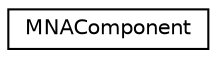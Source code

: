 digraph "Graphical Class Hierarchy"
{
 // LATEX_PDF_SIZE
  edge [fontname="Helvetica",fontsize="10",labelfontname="Helvetica",labelfontsize="10"];
  node [fontname="Helvetica",fontsize="10",shape=record];
  rankdir="LR";
  Node0 [label="MNAComponent",height=0.2,width=0.4,color="black", fillcolor="white", style="filled",URL="$classMNAComponent.html",tooltip="Main class that holds circuit elements for modified nodal analysis (MNA)."];
}

